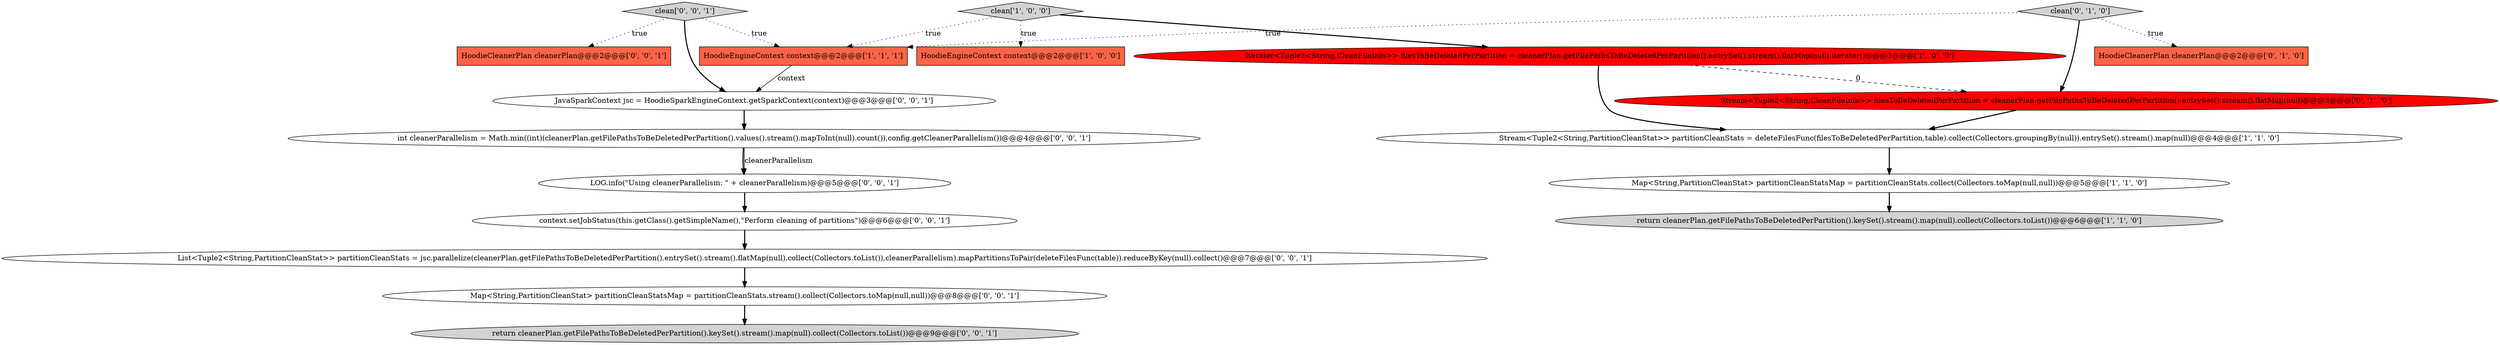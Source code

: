 digraph {
3 [style = filled, label = "HoodieEngineContext context@@@2@@@['1', '1', '1']", fillcolor = tomato, shape = box image = "AAA0AAABBB1BBB"];
4 [style = filled, label = "Iterator<Tuple2<String,CleanFileInfo>> filesToBeDeletedPerPartition = cleanerPlan.getFilePathsToBeDeletedPerPartition().entrySet().stream().flatMap(null).iterator()@@@3@@@['1', '0', '0']", fillcolor = red, shape = ellipse image = "AAA1AAABBB1BBB"];
11 [style = filled, label = "HoodieCleanerPlan cleanerPlan@@@2@@@['0', '0', '1']", fillcolor = tomato, shape = box image = "AAA0AAABBB3BBB"];
16 [style = filled, label = "return cleanerPlan.getFilePathsToBeDeletedPerPartition().keySet().stream().map(null).collect(Collectors.toList())@@@9@@@['0', '0', '1']", fillcolor = lightgray, shape = ellipse image = "AAA0AAABBB3BBB"];
7 [style = filled, label = "Stream<Tuple2<String,CleanFileInfo>> filesToBeDeletedPerPartition = cleanerPlan.getFilePathsToBeDeletedPerPartition().entrySet().stream().flatMap(null)@@@3@@@['0', '1', '0']", fillcolor = red, shape = ellipse image = "AAA1AAABBB2BBB"];
1 [style = filled, label = "Stream<Tuple2<String,PartitionCleanStat>> partitionCleanStats = deleteFilesFunc(filesToBeDeletedPerPartition,table).collect(Collectors.groupingBy(null)).entrySet().stream().map(null)@@@4@@@['1', '1', '0']", fillcolor = white, shape = ellipse image = "AAA0AAABBB1BBB"];
8 [style = filled, label = "HoodieCleanerPlan cleanerPlan@@@2@@@['0', '1', '0']", fillcolor = tomato, shape = box image = "AAA0AAABBB2BBB"];
12 [style = filled, label = "clean['0', '0', '1']", fillcolor = lightgray, shape = diamond image = "AAA0AAABBB3BBB"];
18 [style = filled, label = "int cleanerParallelism = Math.min((int)(cleanerPlan.getFilePathsToBeDeletedPerPartition().values().stream().mapToInt(null).count()),config.getCleanerParallelism())@@@4@@@['0', '0', '1']", fillcolor = white, shape = ellipse image = "AAA0AAABBB3BBB"];
14 [style = filled, label = "List<Tuple2<String,PartitionCleanStat>> partitionCleanStats = jsc.parallelize(cleanerPlan.getFilePathsToBeDeletedPerPartition().entrySet().stream().flatMap(null).collect(Collectors.toList()),cleanerParallelism).mapPartitionsToPair(deleteFilesFunc(table)).reduceByKey(null).collect()@@@7@@@['0', '0', '1']", fillcolor = white, shape = ellipse image = "AAA0AAABBB3BBB"];
15 [style = filled, label = "JavaSparkContext jsc = HoodieSparkEngineContext.getSparkContext(context)@@@3@@@['0', '0', '1']", fillcolor = white, shape = ellipse image = "AAA0AAABBB3BBB"];
13 [style = filled, label = "context.setJobStatus(this.getClass().getSimpleName(),\"Perform cleaning of partitions\")@@@6@@@['0', '0', '1']", fillcolor = white, shape = ellipse image = "AAA0AAABBB3BBB"];
0 [style = filled, label = "Map<String,PartitionCleanStat> partitionCleanStatsMap = partitionCleanStats.collect(Collectors.toMap(null,null))@@@5@@@['1', '1', '0']", fillcolor = white, shape = ellipse image = "AAA0AAABBB1BBB"];
9 [style = filled, label = "clean['0', '1', '0']", fillcolor = lightgray, shape = diamond image = "AAA0AAABBB2BBB"];
17 [style = filled, label = "Map<String,PartitionCleanStat> partitionCleanStatsMap = partitionCleanStats.stream().collect(Collectors.toMap(null,null))@@@8@@@['0', '0', '1']", fillcolor = white, shape = ellipse image = "AAA0AAABBB3BBB"];
10 [style = filled, label = "LOG.info(\"Using cleanerParallelism: \" + cleanerParallelism)@@@5@@@['0', '0', '1']", fillcolor = white, shape = ellipse image = "AAA0AAABBB3BBB"];
6 [style = filled, label = "clean['1', '0', '0']", fillcolor = lightgray, shape = diamond image = "AAA0AAABBB1BBB"];
5 [style = filled, label = "return cleanerPlan.getFilePathsToBeDeletedPerPartition().keySet().stream().map(null).collect(Collectors.toList())@@@6@@@['1', '1', '0']", fillcolor = lightgray, shape = ellipse image = "AAA0AAABBB1BBB"];
2 [style = filled, label = "HoodieEngineContext context@@@2@@@['1', '0', '0']", fillcolor = tomato, shape = box image = "AAA0AAABBB1BBB"];
12->3 [style = dotted, label="true"];
7->1 [style = bold, label=""];
12->15 [style = bold, label=""];
14->17 [style = bold, label=""];
1->0 [style = bold, label=""];
9->7 [style = bold, label=""];
15->18 [style = bold, label=""];
9->8 [style = dotted, label="true"];
12->11 [style = dotted, label="true"];
6->4 [style = bold, label=""];
6->2 [style = dotted, label="true"];
18->10 [style = bold, label=""];
10->13 [style = bold, label=""];
4->7 [style = dashed, label="0"];
18->10 [style = solid, label="cleanerParallelism"];
4->1 [style = bold, label=""];
3->15 [style = solid, label="context"];
6->3 [style = dotted, label="true"];
13->14 [style = bold, label=""];
9->3 [style = dotted, label="true"];
17->16 [style = bold, label=""];
0->5 [style = bold, label=""];
}
